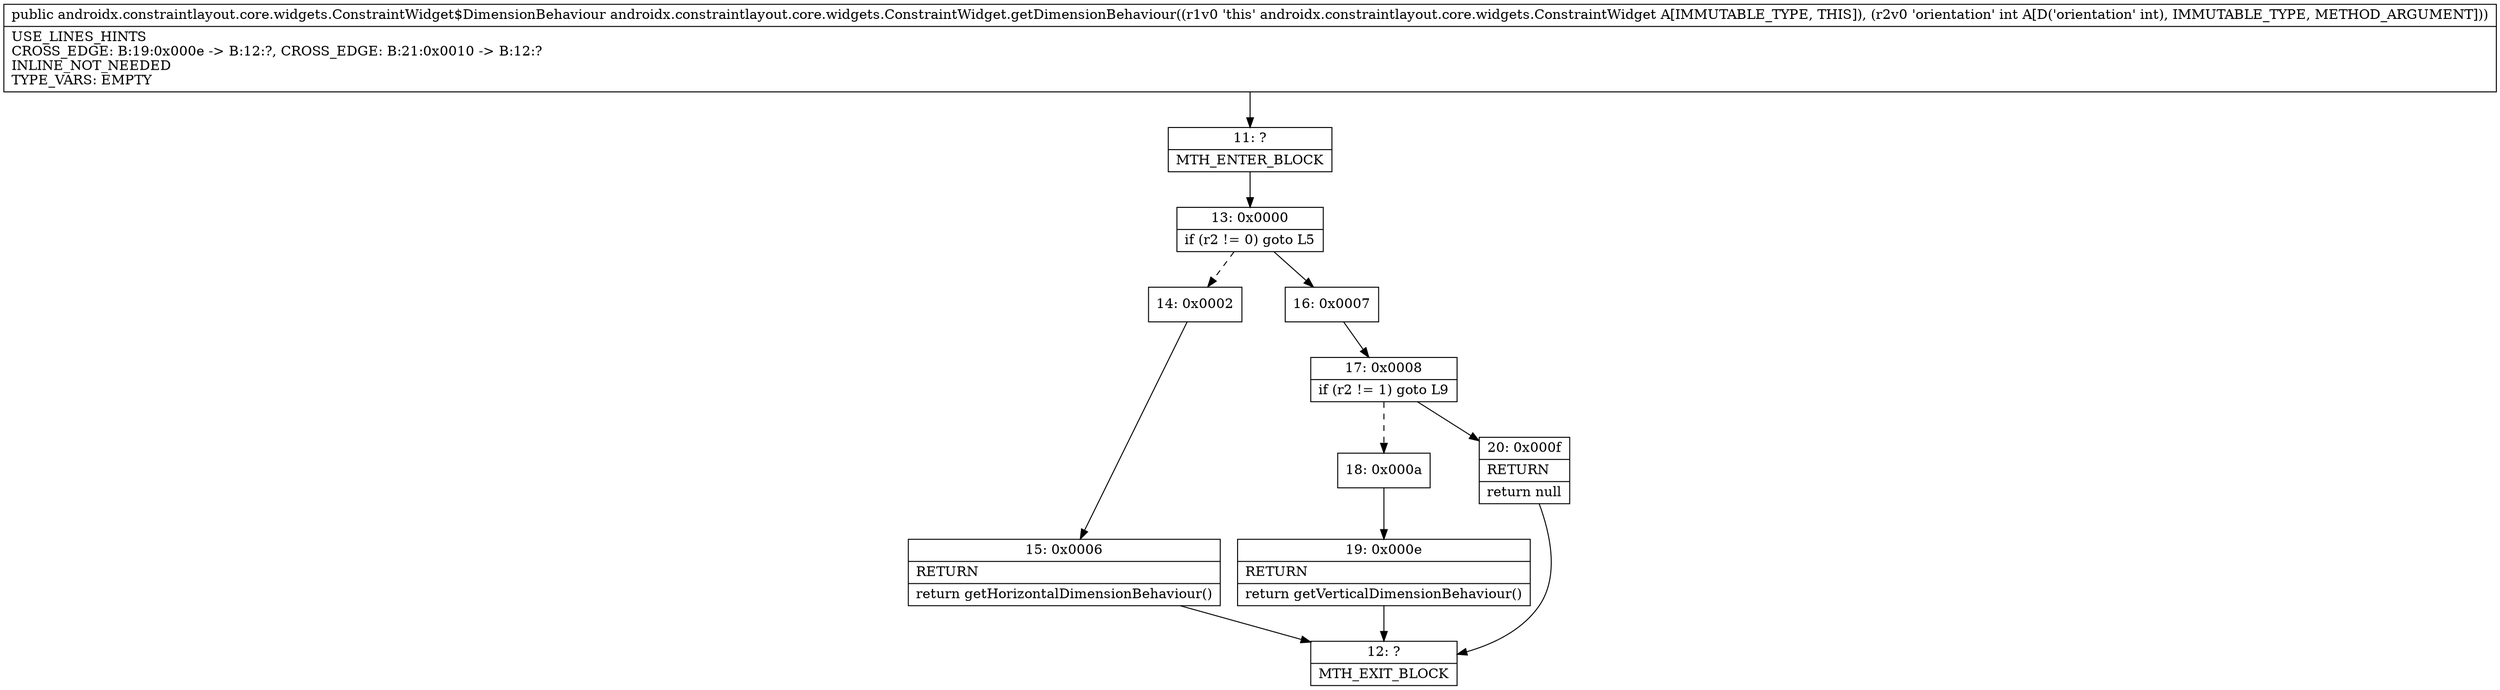digraph "CFG forandroidx.constraintlayout.core.widgets.ConstraintWidget.getDimensionBehaviour(I)Landroidx\/constraintlayout\/core\/widgets\/ConstraintWidget$DimensionBehaviour;" {
Node_11 [shape=record,label="{11\:\ ?|MTH_ENTER_BLOCK\l}"];
Node_13 [shape=record,label="{13\:\ 0x0000|if (r2 != 0) goto L5\l}"];
Node_14 [shape=record,label="{14\:\ 0x0002}"];
Node_15 [shape=record,label="{15\:\ 0x0006|RETURN\l|return getHorizontalDimensionBehaviour()\l}"];
Node_12 [shape=record,label="{12\:\ ?|MTH_EXIT_BLOCK\l}"];
Node_16 [shape=record,label="{16\:\ 0x0007}"];
Node_17 [shape=record,label="{17\:\ 0x0008|if (r2 != 1) goto L9\l}"];
Node_18 [shape=record,label="{18\:\ 0x000a}"];
Node_19 [shape=record,label="{19\:\ 0x000e|RETURN\l|return getVerticalDimensionBehaviour()\l}"];
Node_20 [shape=record,label="{20\:\ 0x000f|RETURN\l|return null\l}"];
MethodNode[shape=record,label="{public androidx.constraintlayout.core.widgets.ConstraintWidget$DimensionBehaviour androidx.constraintlayout.core.widgets.ConstraintWidget.getDimensionBehaviour((r1v0 'this' androidx.constraintlayout.core.widgets.ConstraintWidget A[IMMUTABLE_TYPE, THIS]), (r2v0 'orientation' int A[D('orientation' int), IMMUTABLE_TYPE, METHOD_ARGUMENT]))  | USE_LINES_HINTS\lCROSS_EDGE: B:19:0x000e \-\> B:12:?, CROSS_EDGE: B:21:0x0010 \-\> B:12:?\lINLINE_NOT_NEEDED\lTYPE_VARS: EMPTY\l}"];
MethodNode -> Node_11;Node_11 -> Node_13;
Node_13 -> Node_14[style=dashed];
Node_13 -> Node_16;
Node_14 -> Node_15;
Node_15 -> Node_12;
Node_16 -> Node_17;
Node_17 -> Node_18[style=dashed];
Node_17 -> Node_20;
Node_18 -> Node_19;
Node_19 -> Node_12;
Node_20 -> Node_12;
}

